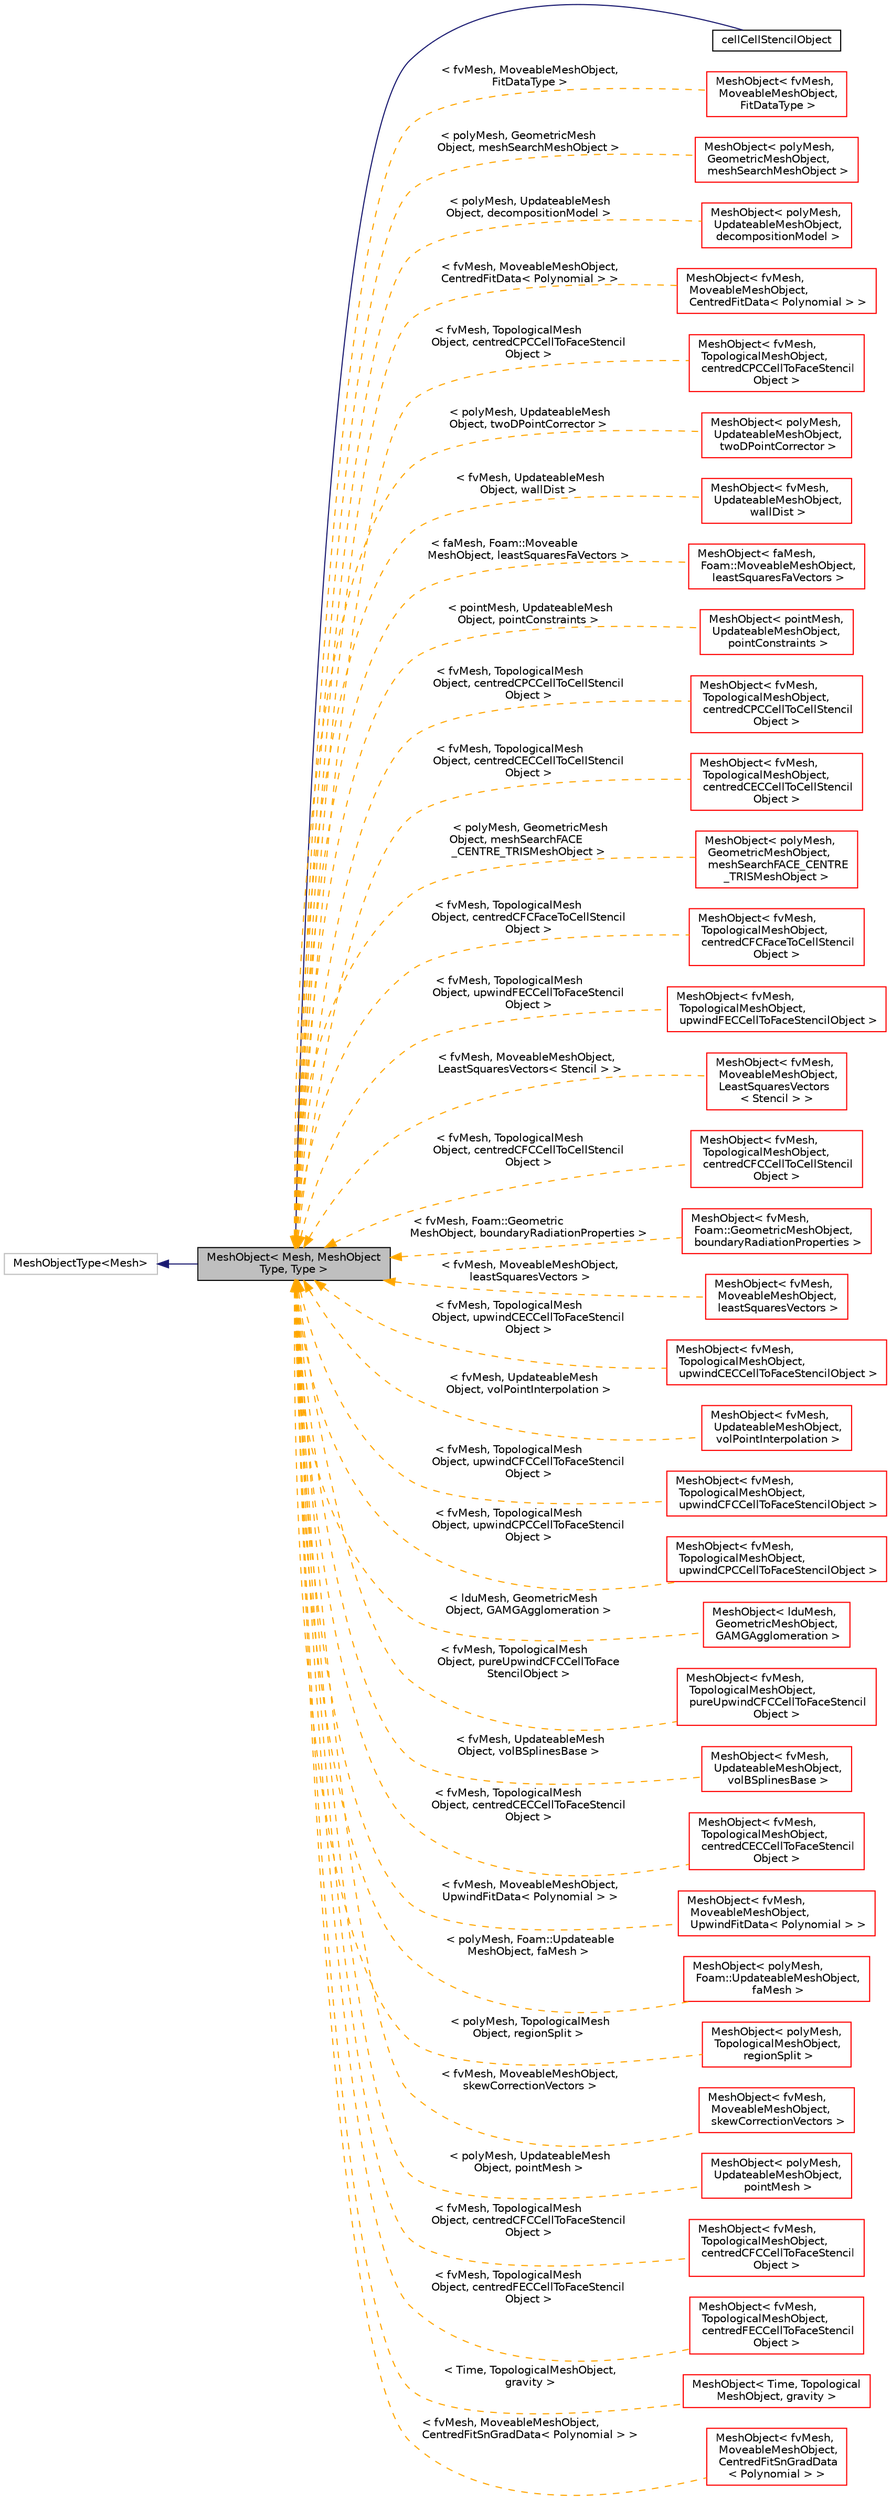 digraph "MeshObject&lt; Mesh, MeshObjectType, Type &gt;"
{
  bgcolor="transparent";
  edge [fontname="Helvetica",fontsize="10",labelfontname="Helvetica",labelfontsize="10"];
  node [fontname="Helvetica",fontsize="10",shape=record];
  rankdir="LR";
  Node1 [label="MeshObject\< Mesh, MeshObject\lType, Type \>",height=0.2,width=0.4,color="black", fillcolor="grey75", style="filled" fontcolor="black"];
  Node2 -> Node1 [dir="back",color="midnightblue",fontsize="10",style="solid",fontname="Helvetica"];
  Node2 [label="MeshObjectType\<Mesh\>",height=0.2,width=0.4,color="grey75"];
  Node1 -> Node3 [dir="back",color="midnightblue",fontsize="10",style="solid",fontname="Helvetica"];
  Node3 [label="cellCellStencilObject",height=0.2,width=0.4,color="black",URL="$classFoam_1_1cellCellStencilObject.html"];
  Node1 -> Node4 [dir="back",color="orange",fontsize="10",style="dashed",label=" \< fvMesh, MoveableMeshObject,\l FitDataType \>" ,fontname="Helvetica"];
  Node4 [label="MeshObject\< fvMesh,\l MoveableMeshObject,\l FitDataType \>",height=0.2,width=0.4,color="red",URL="$classFoam_1_1MeshObject.html"];
  Node1 -> Node5 [dir="back",color="orange",fontsize="10",style="dashed",label=" \< polyMesh, GeometricMesh\lObject, meshSearchMeshObject \>" ,fontname="Helvetica"];
  Node5 [label="MeshObject\< polyMesh,\l GeometricMeshObject,\l meshSearchMeshObject \>",height=0.2,width=0.4,color="red",URL="$classFoam_1_1MeshObject.html"];
  Node1 -> Node6 [dir="back",color="orange",fontsize="10",style="dashed",label=" \< polyMesh, UpdateableMesh\lObject, decompositionModel \>" ,fontname="Helvetica"];
  Node6 [label="MeshObject\< polyMesh,\l UpdateableMeshObject,\l decompositionModel \>",height=0.2,width=0.4,color="red",URL="$classFoam_1_1MeshObject.html"];
  Node1 -> Node7 [dir="back",color="orange",fontsize="10",style="dashed",label=" \< fvMesh, MoveableMeshObject,\l CentredFitData\< Polynomial \> \>" ,fontname="Helvetica"];
  Node7 [label="MeshObject\< fvMesh,\l MoveableMeshObject,\l CentredFitData\< Polynomial \> \>",height=0.2,width=0.4,color="red",URL="$classFoam_1_1MeshObject.html"];
  Node1 -> Node8 [dir="back",color="orange",fontsize="10",style="dashed",label=" \< fvMesh, TopologicalMesh\lObject, centredCPCCellToFaceStencil\lObject \>" ,fontname="Helvetica"];
  Node8 [label="MeshObject\< fvMesh,\l TopologicalMeshObject,\l centredCPCCellToFaceStencil\lObject \>",height=0.2,width=0.4,color="red",URL="$classFoam_1_1MeshObject.html"];
  Node1 -> Node9 [dir="back",color="orange",fontsize="10",style="dashed",label=" \< polyMesh, UpdateableMesh\lObject, twoDPointCorrector \>" ,fontname="Helvetica"];
  Node9 [label="MeshObject\< polyMesh,\l UpdateableMeshObject,\l twoDPointCorrector \>",height=0.2,width=0.4,color="red",URL="$classFoam_1_1MeshObject.html"];
  Node1 -> Node10 [dir="back",color="orange",fontsize="10",style="dashed",label=" \< fvMesh, UpdateableMesh\lObject, wallDist \>" ,fontname="Helvetica"];
  Node10 [label="MeshObject\< fvMesh,\l UpdateableMeshObject,\l wallDist \>",height=0.2,width=0.4,color="red",URL="$classFoam_1_1MeshObject.html"];
  Node1 -> Node11 [dir="back",color="orange",fontsize="10",style="dashed",label=" \< faMesh, Foam::Moveable\lMeshObject, leastSquaresFaVectors \>" ,fontname="Helvetica"];
  Node11 [label="MeshObject\< faMesh,\l Foam::MoveableMeshObject,\l leastSquaresFaVectors \>",height=0.2,width=0.4,color="red",URL="$classFoam_1_1MeshObject.html"];
  Node1 -> Node12 [dir="back",color="orange",fontsize="10",style="dashed",label=" \< pointMesh, UpdateableMesh\lObject, pointConstraints \>" ,fontname="Helvetica"];
  Node12 [label="MeshObject\< pointMesh,\l UpdateableMeshObject,\l pointConstraints \>",height=0.2,width=0.4,color="red",URL="$classFoam_1_1MeshObject.html"];
  Node1 -> Node13 [dir="back",color="orange",fontsize="10",style="dashed",label=" \< fvMesh, TopologicalMesh\lObject, centredCPCCellToCellStencil\lObject \>" ,fontname="Helvetica"];
  Node13 [label="MeshObject\< fvMesh,\l TopologicalMeshObject,\l centredCPCCellToCellStencil\lObject \>",height=0.2,width=0.4,color="red",URL="$classFoam_1_1MeshObject.html"];
  Node1 -> Node14 [dir="back",color="orange",fontsize="10",style="dashed",label=" \< fvMesh, TopologicalMesh\lObject, centredCECCellToCellStencil\lObject \>" ,fontname="Helvetica"];
  Node14 [label="MeshObject\< fvMesh,\l TopologicalMeshObject,\l centredCECCellToCellStencil\lObject \>",height=0.2,width=0.4,color="red",URL="$classFoam_1_1MeshObject.html"];
  Node1 -> Node15 [dir="back",color="orange",fontsize="10",style="dashed",label=" \< polyMesh, GeometricMesh\lObject, meshSearchFACE\l_CENTRE_TRISMeshObject \>" ,fontname="Helvetica"];
  Node15 [label="MeshObject\< polyMesh,\l GeometricMeshObject,\l meshSearchFACE_CENTRE\l_TRISMeshObject \>",height=0.2,width=0.4,color="red",URL="$classFoam_1_1MeshObject.html"];
  Node1 -> Node16 [dir="back",color="orange",fontsize="10",style="dashed",label=" \< fvMesh, TopologicalMesh\lObject, centredCFCFaceToCellStencil\lObject \>" ,fontname="Helvetica"];
  Node16 [label="MeshObject\< fvMesh,\l TopologicalMeshObject,\l centredCFCFaceToCellStencil\lObject \>",height=0.2,width=0.4,color="red",URL="$classFoam_1_1MeshObject.html"];
  Node1 -> Node17 [dir="back",color="orange",fontsize="10",style="dashed",label=" \< fvMesh, TopologicalMesh\lObject, upwindFECCellToFaceStencil\lObject \>" ,fontname="Helvetica"];
  Node17 [label="MeshObject\< fvMesh,\l TopologicalMeshObject,\l upwindFECCellToFaceStencilObject \>",height=0.2,width=0.4,color="red",URL="$classFoam_1_1MeshObject.html"];
  Node1 -> Node18 [dir="back",color="orange",fontsize="10",style="dashed",label=" \< fvMesh, MoveableMeshObject,\l LeastSquaresVectors\< Stencil \> \>" ,fontname="Helvetica"];
  Node18 [label="MeshObject\< fvMesh,\l MoveableMeshObject,\l LeastSquaresVectors\l\< Stencil \> \>",height=0.2,width=0.4,color="red",URL="$classFoam_1_1MeshObject.html"];
  Node1 -> Node19 [dir="back",color="orange",fontsize="10",style="dashed",label=" \< fvMesh, TopologicalMesh\lObject, centredCFCCellToCellStencil\lObject \>" ,fontname="Helvetica"];
  Node19 [label="MeshObject\< fvMesh,\l TopologicalMeshObject,\l centredCFCCellToCellStencil\lObject \>",height=0.2,width=0.4,color="red",URL="$classFoam_1_1MeshObject.html"];
  Node1 -> Node20 [dir="back",color="orange",fontsize="10",style="dashed",label=" \< fvMesh, Foam::Geometric\lMeshObject, boundaryRadiationProperties \>" ,fontname="Helvetica"];
  Node20 [label="MeshObject\< fvMesh,\l Foam::GeometricMeshObject,\l boundaryRadiationProperties \>",height=0.2,width=0.4,color="red",URL="$classFoam_1_1MeshObject.html"];
  Node1 -> Node21 [dir="back",color="orange",fontsize="10",style="dashed",label=" \< fvMesh, MoveableMeshObject,\l leastSquaresVectors \>" ,fontname="Helvetica"];
  Node21 [label="MeshObject\< fvMesh,\l MoveableMeshObject,\l leastSquaresVectors \>",height=0.2,width=0.4,color="red",URL="$classFoam_1_1MeshObject.html"];
  Node1 -> Node22 [dir="back",color="orange",fontsize="10",style="dashed",label=" \< fvMesh, TopologicalMesh\lObject, upwindCECCellToFaceStencil\lObject \>" ,fontname="Helvetica"];
  Node22 [label="MeshObject\< fvMesh,\l TopologicalMeshObject,\l upwindCECCellToFaceStencilObject \>",height=0.2,width=0.4,color="red",URL="$classFoam_1_1MeshObject.html"];
  Node1 -> Node23 [dir="back",color="orange",fontsize="10",style="dashed",label=" \< fvMesh, UpdateableMesh\lObject, volPointInterpolation \>" ,fontname="Helvetica"];
  Node23 [label="MeshObject\< fvMesh,\l UpdateableMeshObject,\l volPointInterpolation \>",height=0.2,width=0.4,color="red",URL="$classFoam_1_1MeshObject.html"];
  Node1 -> Node24 [dir="back",color="orange",fontsize="10",style="dashed",label=" \< fvMesh, TopologicalMesh\lObject, upwindCFCCellToFaceStencil\lObject \>" ,fontname="Helvetica"];
  Node24 [label="MeshObject\< fvMesh,\l TopologicalMeshObject,\l upwindCFCCellToFaceStencilObject \>",height=0.2,width=0.4,color="red",URL="$classFoam_1_1MeshObject.html"];
  Node1 -> Node25 [dir="back",color="orange",fontsize="10",style="dashed",label=" \< fvMesh, TopologicalMesh\lObject, upwindCPCCellToFaceStencil\lObject \>" ,fontname="Helvetica"];
  Node25 [label="MeshObject\< fvMesh,\l TopologicalMeshObject,\l upwindCPCCellToFaceStencilObject \>",height=0.2,width=0.4,color="red",URL="$classFoam_1_1MeshObject.html"];
  Node1 -> Node26 [dir="back",color="orange",fontsize="10",style="dashed",label=" \< lduMesh, GeometricMesh\lObject, GAMGAgglomeration \>" ,fontname="Helvetica"];
  Node26 [label="MeshObject\< lduMesh,\l GeometricMeshObject,\l GAMGAgglomeration \>",height=0.2,width=0.4,color="red",URL="$classFoam_1_1MeshObject.html"];
  Node1 -> Node27 [dir="back",color="orange",fontsize="10",style="dashed",label=" \< fvMesh, TopologicalMesh\lObject, pureUpwindCFCCellToFace\lStencilObject \>" ,fontname="Helvetica"];
  Node27 [label="MeshObject\< fvMesh,\l TopologicalMeshObject,\l pureUpwindCFCCellToFaceStencil\lObject \>",height=0.2,width=0.4,color="red",URL="$classFoam_1_1MeshObject.html"];
  Node1 -> Node28 [dir="back",color="orange",fontsize="10",style="dashed",label=" \< fvMesh, UpdateableMesh\lObject, volBSplinesBase \>" ,fontname="Helvetica"];
  Node28 [label="MeshObject\< fvMesh,\l UpdateableMeshObject,\l volBSplinesBase \>",height=0.2,width=0.4,color="red",URL="$classFoam_1_1MeshObject.html"];
  Node1 -> Node29 [dir="back",color="orange",fontsize="10",style="dashed",label=" \< fvMesh, TopologicalMesh\lObject, centredCECCellToFaceStencil\lObject \>" ,fontname="Helvetica"];
  Node29 [label="MeshObject\< fvMesh,\l TopologicalMeshObject,\l centredCECCellToFaceStencil\lObject \>",height=0.2,width=0.4,color="red",URL="$classFoam_1_1MeshObject.html"];
  Node1 -> Node30 [dir="back",color="orange",fontsize="10",style="dashed",label=" \< fvMesh, MoveableMeshObject,\l UpwindFitData\< Polynomial \> \>" ,fontname="Helvetica"];
  Node30 [label="MeshObject\< fvMesh,\l MoveableMeshObject,\l UpwindFitData\< Polynomial \> \>",height=0.2,width=0.4,color="red",URL="$classFoam_1_1MeshObject.html"];
  Node1 -> Node31 [dir="back",color="orange",fontsize="10",style="dashed",label=" \< polyMesh, Foam::Updateable\lMeshObject, faMesh \>" ,fontname="Helvetica"];
  Node31 [label="MeshObject\< polyMesh,\l Foam::UpdateableMeshObject,\l faMesh \>",height=0.2,width=0.4,color="red",URL="$classFoam_1_1MeshObject.html"];
  Node1 -> Node32 [dir="back",color="orange",fontsize="10",style="dashed",label=" \< polyMesh, TopologicalMesh\lObject, regionSplit \>" ,fontname="Helvetica"];
  Node32 [label="MeshObject\< polyMesh,\l TopologicalMeshObject,\l regionSplit \>",height=0.2,width=0.4,color="red",URL="$classFoam_1_1MeshObject.html"];
  Node1 -> Node33 [dir="back",color="orange",fontsize="10",style="dashed",label=" \< fvMesh, MoveableMeshObject,\l skewCorrectionVectors \>" ,fontname="Helvetica"];
  Node33 [label="MeshObject\< fvMesh,\l MoveableMeshObject,\l skewCorrectionVectors \>",height=0.2,width=0.4,color="red",URL="$classFoam_1_1MeshObject.html"];
  Node1 -> Node34 [dir="back",color="orange",fontsize="10",style="dashed",label=" \< polyMesh, UpdateableMesh\lObject, pointMesh \>" ,fontname="Helvetica"];
  Node34 [label="MeshObject\< polyMesh,\l UpdateableMeshObject,\l pointMesh \>",height=0.2,width=0.4,color="red",URL="$classFoam_1_1MeshObject.html"];
  Node1 -> Node35 [dir="back",color="orange",fontsize="10",style="dashed",label=" \< fvMesh, TopologicalMesh\lObject, centredCFCCellToFaceStencil\lObject \>" ,fontname="Helvetica"];
  Node35 [label="MeshObject\< fvMesh,\l TopologicalMeshObject,\l centredCFCCellToFaceStencil\lObject \>",height=0.2,width=0.4,color="red",URL="$classFoam_1_1MeshObject.html"];
  Node1 -> Node36 [dir="back",color="orange",fontsize="10",style="dashed",label=" \< fvMesh, TopologicalMesh\lObject, centredFECCellToFaceStencil\lObject \>" ,fontname="Helvetica"];
  Node36 [label="MeshObject\< fvMesh,\l TopologicalMeshObject,\l centredFECCellToFaceStencil\lObject \>",height=0.2,width=0.4,color="red",URL="$classFoam_1_1MeshObject.html"];
  Node1 -> Node37 [dir="back",color="orange",fontsize="10",style="dashed",label=" \< Time, TopologicalMeshObject,\l gravity \>" ,fontname="Helvetica"];
  Node37 [label="MeshObject\< Time, Topological\lMeshObject, gravity \>",height=0.2,width=0.4,color="red",URL="$classFoam_1_1MeshObject.html"];
  Node1 -> Node38 [dir="back",color="orange",fontsize="10",style="dashed",label=" \< fvMesh, MoveableMeshObject,\l CentredFitSnGradData\< Polynomial \> \>" ,fontname="Helvetica"];
  Node38 [label="MeshObject\< fvMesh,\l MoveableMeshObject,\l CentredFitSnGradData\l\< Polynomial \> \>",height=0.2,width=0.4,color="red",URL="$classFoam_1_1MeshObject.html"];
}
